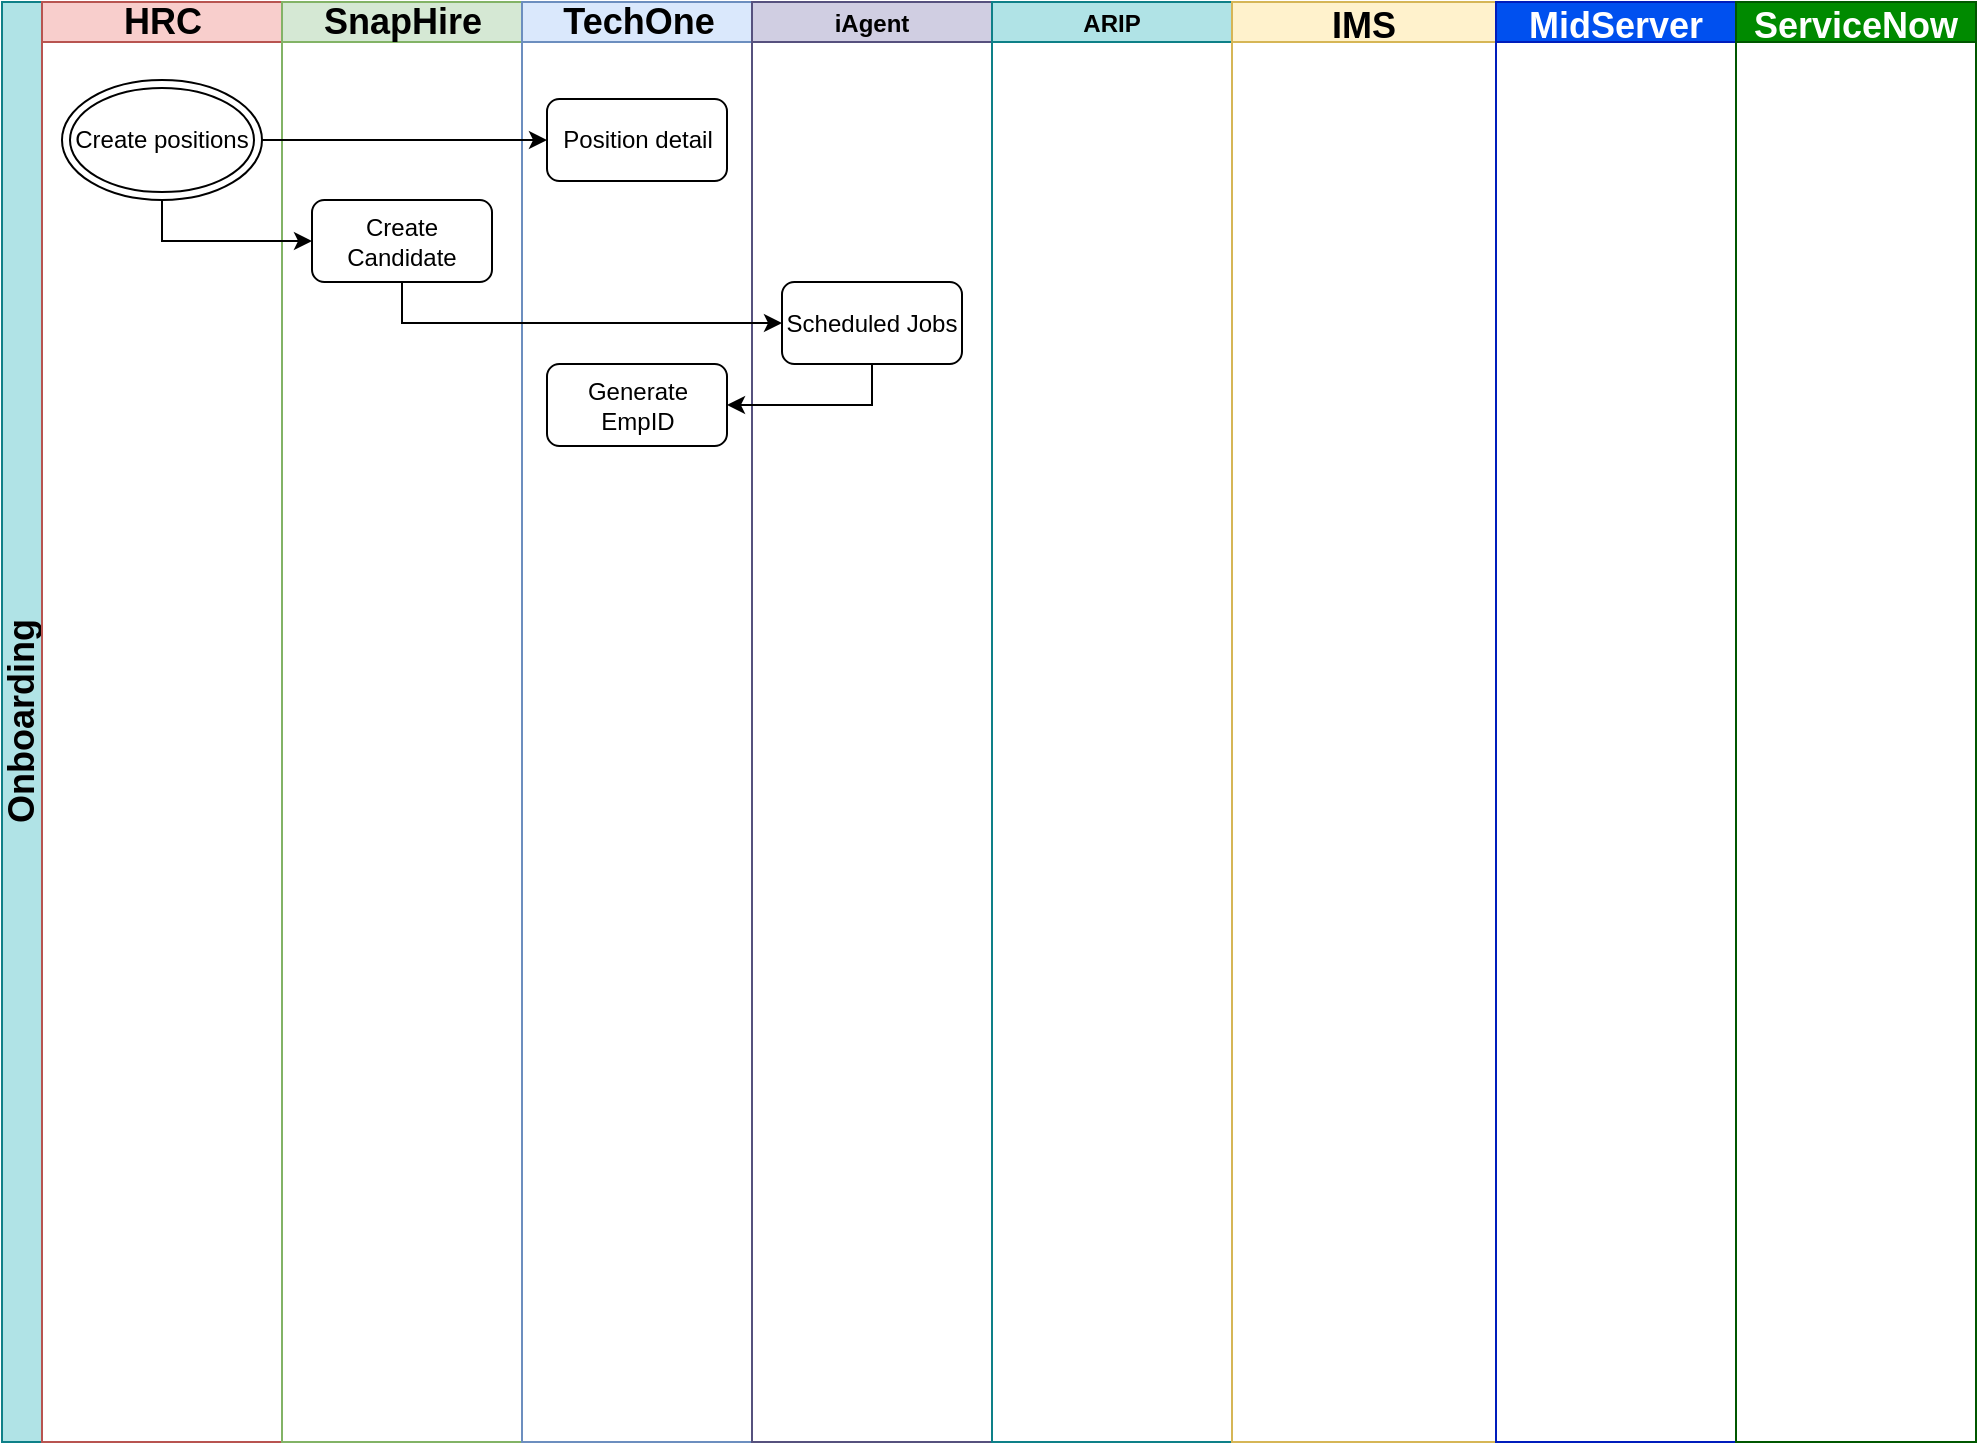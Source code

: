 <mxfile version="14.6.0" type="github">
  <diagram id="prtHgNgQTEPvFCAcTncT" name="Page-1">
    <mxGraphModel dx="1185" dy="662" grid="0" gridSize="10" guides="1" tooltips="1" connect="1" arrows="1" fold="1" page="1" pageScale="1" pageWidth="1654" pageHeight="2336" background="#ffffff" math="0" shadow="0">
      <root>
        <mxCell id="0" />
        <mxCell id="1" parent="0" />
        <mxCell id="dxcnD2SvZWiTtUMQ6UVI-39" value="Onboarding" style="swimlane;html=1;childLayout=stackLayout;resizeParent=1;resizeParentMax=0;startSize=20;horizontal=0;horizontalStack=1;fillColor=#b0e3e6;strokeColor=#0e8088;fontSize=18;" vertex="1" parent="1">
          <mxGeometry x="62" y="70" width="987" height="720" as="geometry" />
        </mxCell>
        <mxCell id="dxcnD2SvZWiTtUMQ6UVI-40" value="HRC" style="swimlane;html=1;startSize=20;fillColor=#f8cecc;strokeColor=#b85450;fontSize=18;" vertex="1" parent="dxcnD2SvZWiTtUMQ6UVI-39">
          <mxGeometry x="20" width="120" height="720" as="geometry" />
        </mxCell>
        <mxCell id="dxcnD2SvZWiTtUMQ6UVI-51" value="Create positions" style="ellipse;shape=doubleEllipse;whiteSpace=wrap;html=1;fontSize=12;" vertex="1" parent="dxcnD2SvZWiTtUMQ6UVI-40">
          <mxGeometry x="10" y="39" width="100" height="60" as="geometry" />
        </mxCell>
        <mxCell id="dxcnD2SvZWiTtUMQ6UVI-41" value="SnapHire" style="swimlane;html=1;startSize=20;fillColor=#d5e8d4;strokeColor=#82b366;fontSize=18;" vertex="1" parent="dxcnD2SvZWiTtUMQ6UVI-39">
          <mxGeometry x="140" width="120" height="720" as="geometry" />
        </mxCell>
        <mxCell id="dxcnD2SvZWiTtUMQ6UVI-54" value="Create Candidate" style="rounded=1;whiteSpace=wrap;html=1;fontSize=12;" vertex="1" parent="dxcnD2SvZWiTtUMQ6UVI-41">
          <mxGeometry x="15" y="99" width="90" height="41" as="geometry" />
        </mxCell>
        <mxCell id="dxcnD2SvZWiTtUMQ6UVI-42" value="TechOne" style="swimlane;html=1;startSize=20;fillColor=#dae8fc;strokeColor=#6c8ebf;fontSize=18;" vertex="1" parent="dxcnD2SvZWiTtUMQ6UVI-39">
          <mxGeometry x="260" width="115" height="720" as="geometry" />
        </mxCell>
        <mxCell id="dxcnD2SvZWiTtUMQ6UVI-52" value="Generate EmpID" style="rounded=1;whiteSpace=wrap;html=1;fontSize=12;" vertex="1" parent="dxcnD2SvZWiTtUMQ6UVI-42">
          <mxGeometry x="12.5" y="181" width="90" height="41" as="geometry" />
        </mxCell>
        <mxCell id="dxcnD2SvZWiTtUMQ6UVI-66" value="Position detail" style="rounded=1;whiteSpace=wrap;html=1;fontSize=12;" vertex="1" parent="dxcnD2SvZWiTtUMQ6UVI-42">
          <mxGeometry x="12.5" y="48.5" width="90" height="41" as="geometry" />
        </mxCell>
        <mxCell id="dxcnD2SvZWiTtUMQ6UVI-53" style="edgeStyle=orthogonalEdgeStyle;rounded=0;orthogonalLoop=1;jettySize=auto;html=1;fontSize=12;entryX=0;entryY=0.5;entryDx=0;entryDy=0;" edge="1" parent="dxcnD2SvZWiTtUMQ6UVI-39" source="dxcnD2SvZWiTtUMQ6UVI-51" target="dxcnD2SvZWiTtUMQ6UVI-66">
          <mxGeometry relative="1" as="geometry" />
        </mxCell>
        <mxCell id="dxcnD2SvZWiTtUMQ6UVI-56" value="iAgent" style="swimlane;startSize=20;fontSize=12;fillColor=#d0cee2;strokeColor=#56517e;" vertex="1" parent="dxcnD2SvZWiTtUMQ6UVI-39">
          <mxGeometry x="375" width="120" height="720" as="geometry" />
        </mxCell>
        <mxCell id="dxcnD2SvZWiTtUMQ6UVI-61" value="Scheduled Jobs" style="rounded=1;whiteSpace=wrap;html=1;fontSize=12;" vertex="1" parent="dxcnD2SvZWiTtUMQ6UVI-56">
          <mxGeometry x="15" y="140" width="90" height="41" as="geometry" />
        </mxCell>
        <mxCell id="dxcnD2SvZWiTtUMQ6UVI-57" value="ARIP" style="swimlane;startSize=20;fontSize=12;fillColor=#b0e3e6;strokeColor=#0e8088;" vertex="1" parent="dxcnD2SvZWiTtUMQ6UVI-39">
          <mxGeometry x="495" width="120" height="720" as="geometry" />
        </mxCell>
        <mxCell id="dxcnD2SvZWiTtUMQ6UVI-47" value="IMS" style="swimlane;startSize=20;fillColor=#fff2cc;strokeColor=#d6b656;fontSize=18;" vertex="1" parent="dxcnD2SvZWiTtUMQ6UVI-39">
          <mxGeometry x="615" width="132" height="720" as="geometry" />
        </mxCell>
        <mxCell id="dxcnD2SvZWiTtUMQ6UVI-48" value="MidServer" style="swimlane;startSize=20;fillColor=#0050ef;strokeColor=#001DBC;fontColor=#ffffff;fontSize=18;" vertex="1" parent="dxcnD2SvZWiTtUMQ6UVI-39">
          <mxGeometry x="747" width="120" height="720" as="geometry" />
        </mxCell>
        <mxCell id="dxcnD2SvZWiTtUMQ6UVI-49" value="ServiceNow" style="swimlane;startSize=20;fillColor=#008a00;strokeColor=#005700;fontColor=#ffffff;fontSize=18;" vertex="1" parent="dxcnD2SvZWiTtUMQ6UVI-39">
          <mxGeometry x="867" width="120" height="720" as="geometry" />
        </mxCell>
        <mxCell id="dxcnD2SvZWiTtUMQ6UVI-63" style="edgeStyle=orthogonalEdgeStyle;rounded=0;orthogonalLoop=1;jettySize=auto;html=1;entryX=0;entryY=0.5;entryDx=0;entryDy=0;fontSize=12;exitX=0.5;exitY=1;exitDx=0;exitDy=0;" edge="1" parent="dxcnD2SvZWiTtUMQ6UVI-39" source="dxcnD2SvZWiTtUMQ6UVI-51" target="dxcnD2SvZWiTtUMQ6UVI-54">
          <mxGeometry relative="1" as="geometry" />
        </mxCell>
        <mxCell id="dxcnD2SvZWiTtUMQ6UVI-65" style="edgeStyle=orthogonalEdgeStyle;rounded=0;orthogonalLoop=1;jettySize=auto;html=1;fontSize=12;exitX=0.5;exitY=1;exitDx=0;exitDy=0;" edge="1" parent="dxcnD2SvZWiTtUMQ6UVI-39" source="dxcnD2SvZWiTtUMQ6UVI-54" target="dxcnD2SvZWiTtUMQ6UVI-61">
          <mxGeometry relative="1" as="geometry" />
        </mxCell>
        <mxCell id="dxcnD2SvZWiTtUMQ6UVI-68" style="edgeStyle=orthogonalEdgeStyle;rounded=0;orthogonalLoop=1;jettySize=auto;html=1;entryX=1;entryY=0.5;entryDx=0;entryDy=0;fontSize=12;exitX=0.5;exitY=1;exitDx=0;exitDy=0;" edge="1" parent="dxcnD2SvZWiTtUMQ6UVI-39" source="dxcnD2SvZWiTtUMQ6UVI-61" target="dxcnD2SvZWiTtUMQ6UVI-52">
          <mxGeometry relative="1" as="geometry" />
        </mxCell>
      </root>
    </mxGraphModel>
  </diagram>
</mxfile>
